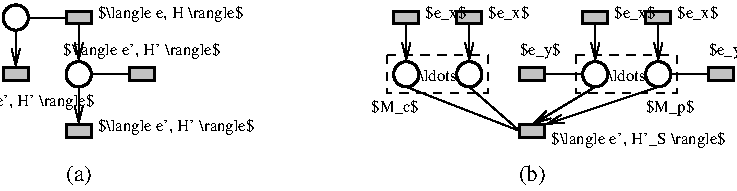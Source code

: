 #FIG 3.2  Produced by xfig version 3.2.5
Portrait
Center
Metric
A4      
100.00
Single
-2
1200 2
0 32 #c2c2c2
0 33 #6e6e6e
0 34 #444444
0 35 #8e8f8e
0 36 #717171
0 37 #aeaeae
0 38 #333333
0 39 #949395
0 40 #747075
0 41 #555555
0 42 #b3b3b3
0 43 #c3c3c3
0 44 #6d6d6d
0 45 #454545
0 46 #8e8e8e
6 -900 0 1665 1350
1 3 0 2 0 7 50 -1 -1 0.000 1 0.0000 225 540 90 90 225 540 315 540
1 3 0 2 0 7 50 -1 -1 0.000 1 0.0000 -225 135 90 90 -225 135 -135 135
2 2 0 2 0 32 50 -1 20 0.000 0 0 7 0 0 5
	 135 90 315 90 315 180 135 180 135 90
2 1 0 1 0 7 50 -1 -1 0.000 0 0 7 1 0 2
	0 0 1.00 60.00 120.00
	 225 180 225 450
2 1 0 1 0 7 50 -1 -1 0.000 0 0 7 0 0 2
	 -135 135 135 135
2 1 0 1 0 7 50 -1 -1 0.000 0 0 7 0 0 2
	 315 540 585 540
2 2 0 2 0 32 50 -1 20 0.000 0 0 7 0 0 5
	 585 495 765 495 765 585 585 585 585 495
2 1 0 1 0 7 50 -1 -1 0.000 0 0 7 1 0 2
	0 0 1.00 60.00 120.00
	 225 630 225 900
2 2 0 2 0 32 50 -1 20 0.000 0 0 7 0 0 5
	 135 900 315 900 315 990 135 990 135 900
2 1 0 1 0 7 50 -1 -1 0.000 0 0 7 1 0 2
	0 0 1.00 60.00 120.00
	 -225 225 -225 495
2 2 0 2 0 32 50 -1 20 0.000 0 0 7 0 0 5
	 -315 495 -135 495 -135 585 -315 585 -315 495
4 0 0 50 -1 0 8 0.0000 2 135 1245 360 135 $\\langle e, H \\rangle$\001
4 1 0 50 -1 0 11 0.0000 2 180 240 225 1305 (a)\001
4 0 0 50 -1 0 8 0.0000 2 135 1305 360 945 $\\langle e', H' \\rangle$\001
4 1 0 50 -1 0 8 0.0000 2 135 1305 -225 765 $\\langle e', H' \\rangle$\001
4 1 0 50 -1 0 8 0.0000 2 135 1305 675 405 $\\langle e', H' \\rangle$\001
-6
6 2250 0 5085 1350
1 3 0 2 0 7 50 -1 -1 0.000 1 0.0000 2565 540 90 90 2565 540 2655 540
1 3 0 2 0 7 50 -1 -1 0.000 1 0.0000 3015 540 90 90 3015 540 3105 540
1 3 0 2 0 7 50 -1 -1 0.000 1 0.0000 3915 540 90 90 3915 540 4005 540
1 3 0 2 0 7 50 -1 -1 0.000 1 0.0000 4365 540 90 90 4365 540 4455 540
2 1 0 1 0 7 50 -1 -1 0.000 0 0 7 1 0 2
	0 0 1.00 60.00 120.00
	 3915 630 3465 900
2 1 0 1 0 7 50 -1 -1 0.000 0 0 -1 0 0 2
	 3375 945 3015 630
2 2 0 2 0 32 50 -1 20 0.000 0 0 7 0 0 5
	 3375 900 3555 900 3555 990 3375 990 3375 900
2 1 0 1 0 7 50 -1 -1 0.000 0 0 -1 0 0 2
	 3375 945 2565 630
2 2 0 2 0 32 50 -1 20 0.000 0 0 7 0 0 5
	 3375 495 3555 495 3555 585 3375 585 3375 495
2 1 0 1 0 7 50 -1 -1 0.000 0 0 7 0 0 2
	 3555 540 3825 540
2 2 0 2 0 32 50 -1 20 0.000 0 0 7 0 0 5
	 4725 495 4905 495 4905 585 4725 585 4725 495
2 1 0 1 0 7 50 -1 -1 0.000 0 0 7 0 0 2
	 4455 540 4725 540
2 1 0 1 0 7 50 -1 -1 0.000 0 0 7 1 0 2
	0 0 1.00 60.00 120.00
	 2565 180 2565 450
2 1 0 1 0 7 50 -1 -1 0.000 0 0 7 1 0 2
	0 0 1.00 60.00 120.00
	 3015 180 3015 450
2 1 0 1 0 7 50 -1 -1 0.000 0 0 7 1 0 2
	0 0 1.00 60.00 120.00
	 3915 180 3915 450
2 1 0 1 0 7 50 -1 -1 0.000 0 0 7 1 0 2
	0 0 1.00 60.00 120.00
	 4365 180 4365 450
2 2 0 2 0 32 50 -1 20 0.000 0 0 7 0 0 5
	 2925 90 3105 90 3105 180 2925 180 2925 90
2 2 0 2 0 32 50 -1 20 0.000 0 0 7 0 0 5
	 2475 90 2655 90 2655 180 2475 180 2475 90
2 2 0 2 0 32 50 -1 20 0.000 0 0 7 0 0 5
	 3825 90 4005 90 4005 180 3825 180 3825 90
2 2 0 2 0 32 50 -1 20 0.000 0 0 7 0 0 5
	 4275 90 4455 90 4455 180 4275 180 4275 90
2 2 1 1 0 7 50 -1 -1 4.000 0 0 -1 0 0 5
	 3780 405 4500 405 4500 675 3780 675 3780 405
2 2 1 1 0 7 50 -1 -1 4.000 0 0 -1 0 0 5
	 2430 405 3150 405 3150 675 2430 675 2430 405
2 1 0 1 0 7 50 -1 -1 0.000 0 0 7 1 0 2
	0 0 1.00 60.00 120.00
	 4365 630 3555 900
4 1 0 50 -1 0 8 0.0000 2 90 345 4140 585 \\ldots\001
4 1 0 50 -1 0 8 0.0000 2 90 345 2790 585 \\ldots\001
4 0 0 50 -1 0 8 0.0000 2 120 360 4500 135 $e_x$\001
4 0 0 50 -1 0 8 0.0000 2 120 360 3150 135 $e_x$\001
4 0 0 50 -1 0 8 0.0000 2 120 360 2700 135 $e_x$\001
4 0 0 50 -1 0 8 0.0000 2 120 360 4050 135 $e_x$\001
4 0 0 50 -1 0 8 0.0000 2 135 360 3375 405 $e_y$\001
4 0 0 50 -1 0 8 0.0000 2 135 360 4725 405 $e_y$\001
4 0 0 50 -1 0 8 0.0000 2 135 1455 3600 1035 $\\langle e', H'_S \\rangle$\001
4 2 0 50 -1 0 8 0.0000 2 120 405 2655 810 $M_c$\001
4 0 0 50 -1 0 8 0.0000 2 135 420 4275 810 $M_p$\001
4 1 0 50 -1 0 11 0.0000 2 180 240 3465 1305 (b)\001
-6

